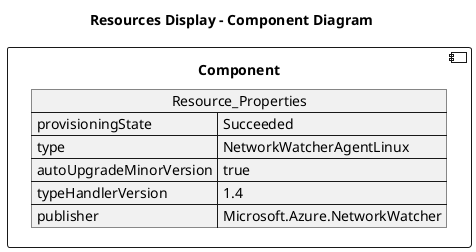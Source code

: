 @startuml

title Resources Display - Component Diagram

component Component {

json  Resource_Properties {
  "provisioningState": "Succeeded",
  "type": "NetworkWatcherAgentLinux",
  "autoUpgradeMinorVersion": true,
  "typeHandlerVersion": "1.4",
  "publisher": "Microsoft.Azure.NetworkWatcher"
}
}
@enduml
